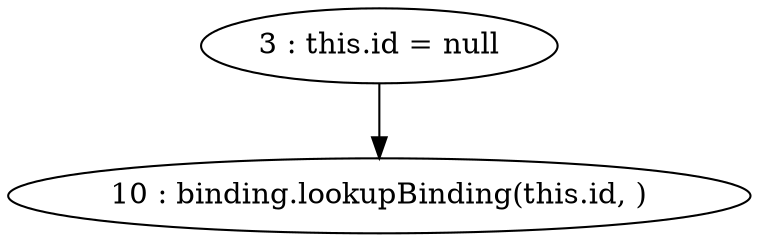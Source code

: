 digraph G {
"3 : this.id = null"
"3 : this.id = null" -> "10 : binding.lookupBinding(this.id, )"
"10 : binding.lookupBinding(this.id, )"
}